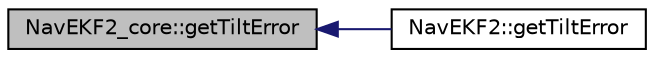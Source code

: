 digraph "NavEKF2_core::getTiltError"
{
 // INTERACTIVE_SVG=YES
  edge [fontname="Helvetica",fontsize="10",labelfontname="Helvetica",labelfontsize="10"];
  node [fontname="Helvetica",fontsize="10",shape=record];
  rankdir="LR";
  Node1 [label="NavEKF2_core::getTiltError",height=0.2,width=0.4,color="black", fillcolor="grey75", style="filled", fontcolor="black"];
  Node1 -> Node2 [dir="back",color="midnightblue",fontsize="10",style="solid",fontname="Helvetica"];
  Node2 [label="NavEKF2::getTiltError",height=0.2,width=0.4,color="black", fillcolor="white", style="filled",URL="$classNavEKF2.html#a4a7f14fc81b4001b52f1bee1adf438a7"];
}
